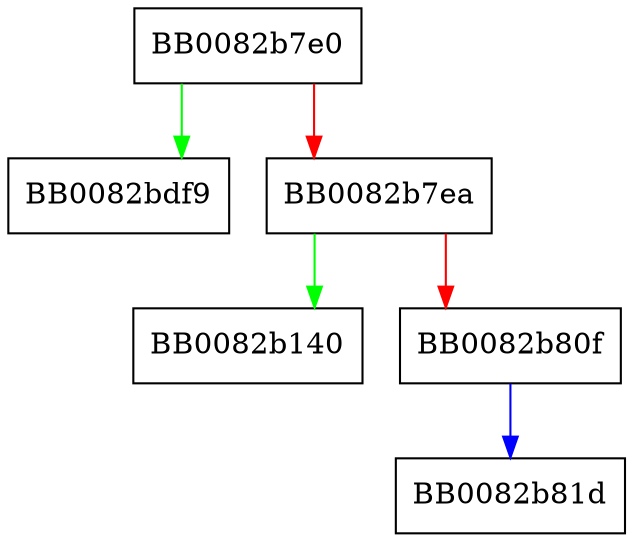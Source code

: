 digraph poly1305_blocks_vpmadd52_8x {
  node [shape="box"];
  graph [splines=ortho];
  BB0082b7e0 -> BB0082bdf9 [color="green"];
  BB0082b7e0 -> BB0082b7ea [color="red"];
  BB0082b7ea -> BB0082b140 [color="green"];
  BB0082b7ea -> BB0082b80f [color="red"];
  BB0082b80f -> BB0082b81d [color="blue"];
}